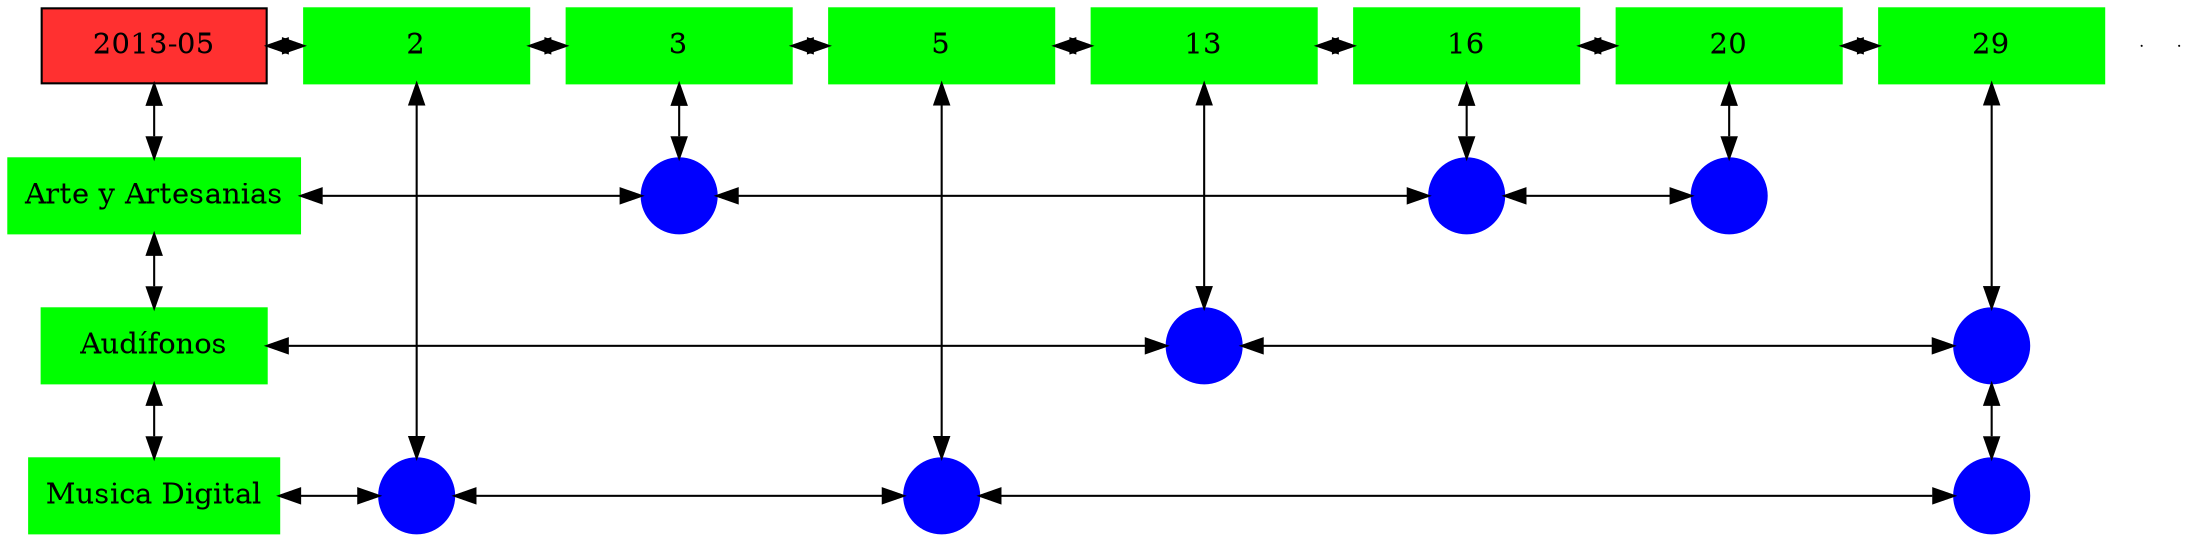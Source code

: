 digraph G{
node[shape="box"];
nodeMt[ label = "2013-05", width = 1.5, style = filled, fillcolor = firebrick1, group = 1 ];
e0[ shape = point, width = 0 ];
e1[ shape = point, width = 0 ];
node0xc001ff20a0[label="2",color=green,style =filled,width = 1.5 group=2];
nodeMt->node0xc001ff20a0[dir="both"];
{rank=same;nodeMt;node0xc001ff20a0;}
node0xc001e6f2c0[label="3",color=green,style =filled,width = 1.5 group=3];
node0xc001ff20a0->node0xc001e6f2c0[dir="both"];
{rank=same;node0xc001ff20a0;node0xc001e6f2c0;}
node0xc001fcf400[label="5",color=green,style =filled,width = 1.5 group=5];
node0xc001e6f2c0->node0xc001fcf400[dir="both"];
{rank=same;node0xc001e6f2c0;node0xc001fcf400;}
node0xc002020820[label="13",color=green,style =filled,width = 1.5 group=13];
node0xc001fcf400->node0xc002020820[dir="both"];
{rank=same;node0xc001fcf400;node0xc002020820;}
node0xc001ee5770[label="16",color=green,style =filled,width = 1.5 group=16];
node0xc002020820->node0xc001ee5770[dir="both"];
{rank=same;node0xc002020820;node0xc001ee5770;}
node0xc0021a2050[label="20",color=green,style =filled,width = 1.5 group=20];
node0xc001ee5770->node0xc0021a2050[dir="both"];
{rank=same;node0xc001ee5770;node0xc0021a2050;}
node0xc001fc3720[label="29",color=green,style =filled,width = 1.5 group=29];
node0xc0021a2050->node0xc001fc3720[dir="both"];
{rank=same;node0xc0021a2050;node0xc001fc3720;}
node0xc001e6f270[label="Arte y Artesanias",color=green,style =filled width = 1.5 group=1];
node0xc001e74200[label="",color=blue,style =filled, width = 0.5 group=3 shape=circle];
node0xc001e6f270->node0xc001e74200[dir="both"];
{rank=same;node0xc001e6f270;node0xc001e74200;}
node0xc001ee2e80[label="",color=blue,style =filled, width = 0.5 group=16 shape=circle];
node0xc001e74200->node0xc001ee2e80[dir="both"];
{rank=same;node0xc001ee2e80;node0xc001e74200;}
node0xc002199180[label="",color=blue,style =filled, width = 0.5 group=20 shape=circle];
node0xc001ee2e80->node0xc002199180[dir="both"];
{rank=same;node0xc002199180;node0xc001ee2e80;}
node0xc001fc36d0[label="Audífonos",color=green,style =filled width = 1.5 group=1];
node0xc002026480[label="",color=blue,style =filled, width = 0.5 group=13 shape=circle];
node0xc001fc36d0->node0xc002026480[dir="both"];
{rank=same;node0xc001fc36d0;node0xc002026480;}
node0xc001fc6400[label="",color=blue,style =filled, width = 0.5 group=29 shape=circle];
node0xc002026480->node0xc001fc6400[dir="both"];
{rank=same;node0xc001fc6400;node0xc002026480;}
node0xc001fcf3b0[label="Musica Digital",color=green,style =filled width = 1.5 group=1];
node0xc001fdd880[label="",color=blue,style =filled, width = 0.5 group=2 shape=circle];
node0xc001fcf3b0->node0xc001fdd880[dir="both"];
{rank=same;node0xc001fcf3b0;node0xc001fdd880;}
node0xc001fc7800[label="",color=blue,style =filled, width = 0.5 group=5 shape=circle];
node0xc001fdd880->node0xc001fc7800[dir="both"];
{rank=same;node0xc001fc7800;node0xc001fdd880;}
node0xc0021acf00[label="",color=blue,style =filled, width = 0.5 group=29 shape=circle];
node0xc001fc7800->node0xc0021acf00[dir="both"];
{rank=same;node0xc0021acf00;node0xc001fc7800;}
node0xc001ff20a0->node0xc001fdd880[dir="both"];
node0xc001e6f2c0->node0xc001e74200[dir="both"];
node0xc001fcf400->node0xc001fc7800[dir="both"];
node0xc002020820->node0xc002026480[dir="both"];
node0xc001ee5770->node0xc001ee2e80[dir="both"];
node0xc0021a2050->node0xc002199180[dir="both"];
node0xc001fc3720->node0xc001fc6400[dir="both"];
node0xc001fc6400->node0xc0021acf00[dir="both"];
nodeMt->node0xc001e6f270[dir="both"];
node0xc001e6f270->node0xc001fc36d0[dir="both"];
node0xc001fc36d0->node0xc001fcf3b0[dir="both"];
}
